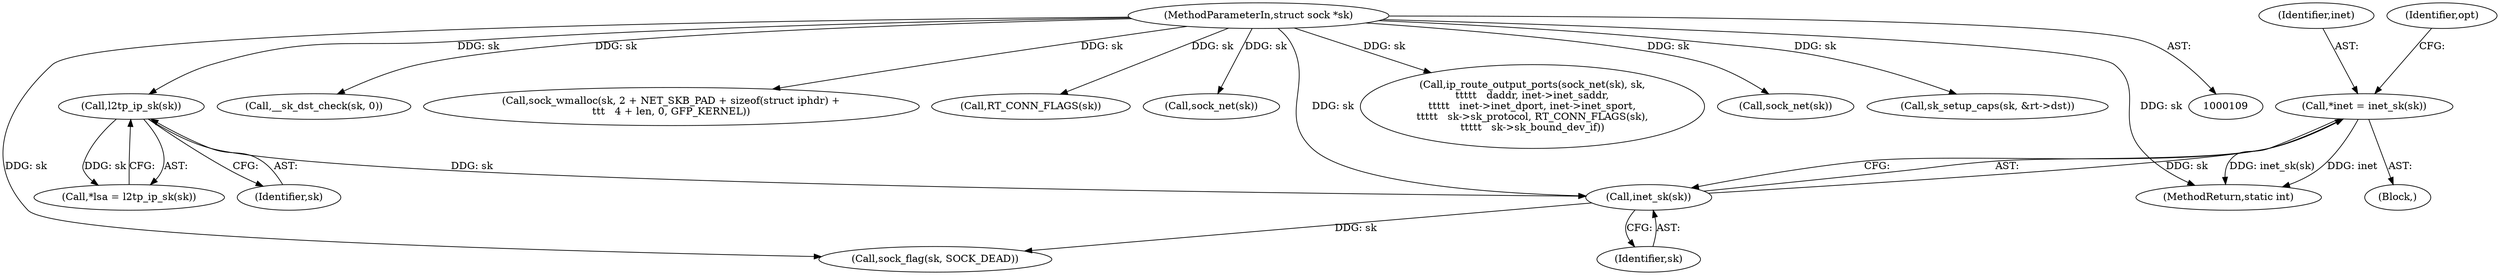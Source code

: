 digraph "0_linux_f6d8bd051c391c1c0458a30b2a7abcd939329259_34@pointer" {
"1000123" [label="(Call,*inet = inet_sk(sk))"];
"1000125" [label="(Call,inet_sk(sk))"];
"1000120" [label="(Call,l2tp_ip_sk(sk))"];
"1000111" [label="(MethodParameterIn,struct sock *sk)"];
"1000384" [label="(MethodReturn,static int)"];
"1000129" [label="(Identifier,opt)"];
"1000284" [label="(Call,__sk_dst_check(sk, 0))"];
"1000221" [label="(Call,sock_wmalloc(sk, 2 + NET_SKB_PAD + sizeof(struct iphdr) +\n\t\t\t   4 + len, 0, GFP_KERNEL))"];
"1000114" [label="(Block,)"];
"1000322" [label="(Call,RT_CONN_FLAGS(sk))"];
"1000376" [label="(Call,sock_net(sk))"];
"1000118" [label="(Call,*lsa = l2tp_ip_sk(sk))"];
"1000143" [label="(Call,sock_flag(sk, SOCK_DEAD))"];
"1000305" [label="(Call,ip_route_output_ports(sock_net(sk), sk,\n\t\t\t\t\t   daddr, inet->inet_saddr,\n\t\t\t\t\t   inet->inet_dport, inet->inet_sport,\n\t\t\t\t\t   sk->sk_protocol, RT_CONN_FLAGS(sk),\n\t\t\t\t\t   sk->sk_bound_dev_if))"];
"1000126" [label="(Identifier,sk)"];
"1000121" [label="(Identifier,sk)"];
"1000111" [label="(MethodParameterIn,struct sock *sk)"];
"1000125" [label="(Call,inet_sk(sk))"];
"1000123" [label="(Call,*inet = inet_sk(sk))"];
"1000306" [label="(Call,sock_net(sk))"];
"1000331" [label="(Call,sk_setup_caps(sk, &rt->dst))"];
"1000124" [label="(Identifier,inet)"];
"1000120" [label="(Call,l2tp_ip_sk(sk))"];
"1000123" -> "1000114"  [label="AST: "];
"1000123" -> "1000125"  [label="CFG: "];
"1000124" -> "1000123"  [label="AST: "];
"1000125" -> "1000123"  [label="AST: "];
"1000129" -> "1000123"  [label="CFG: "];
"1000123" -> "1000384"  [label="DDG: inet_sk(sk)"];
"1000123" -> "1000384"  [label="DDG: inet"];
"1000125" -> "1000123"  [label="DDG: sk"];
"1000125" -> "1000126"  [label="CFG: "];
"1000126" -> "1000125"  [label="AST: "];
"1000120" -> "1000125"  [label="DDG: sk"];
"1000111" -> "1000125"  [label="DDG: sk"];
"1000125" -> "1000143"  [label="DDG: sk"];
"1000120" -> "1000118"  [label="AST: "];
"1000120" -> "1000121"  [label="CFG: "];
"1000121" -> "1000120"  [label="AST: "];
"1000118" -> "1000120"  [label="CFG: "];
"1000120" -> "1000118"  [label="DDG: sk"];
"1000111" -> "1000120"  [label="DDG: sk"];
"1000111" -> "1000109"  [label="AST: "];
"1000111" -> "1000384"  [label="DDG: sk"];
"1000111" -> "1000143"  [label="DDG: sk"];
"1000111" -> "1000221"  [label="DDG: sk"];
"1000111" -> "1000284"  [label="DDG: sk"];
"1000111" -> "1000306"  [label="DDG: sk"];
"1000111" -> "1000305"  [label="DDG: sk"];
"1000111" -> "1000322"  [label="DDG: sk"];
"1000111" -> "1000331"  [label="DDG: sk"];
"1000111" -> "1000376"  [label="DDG: sk"];
}
